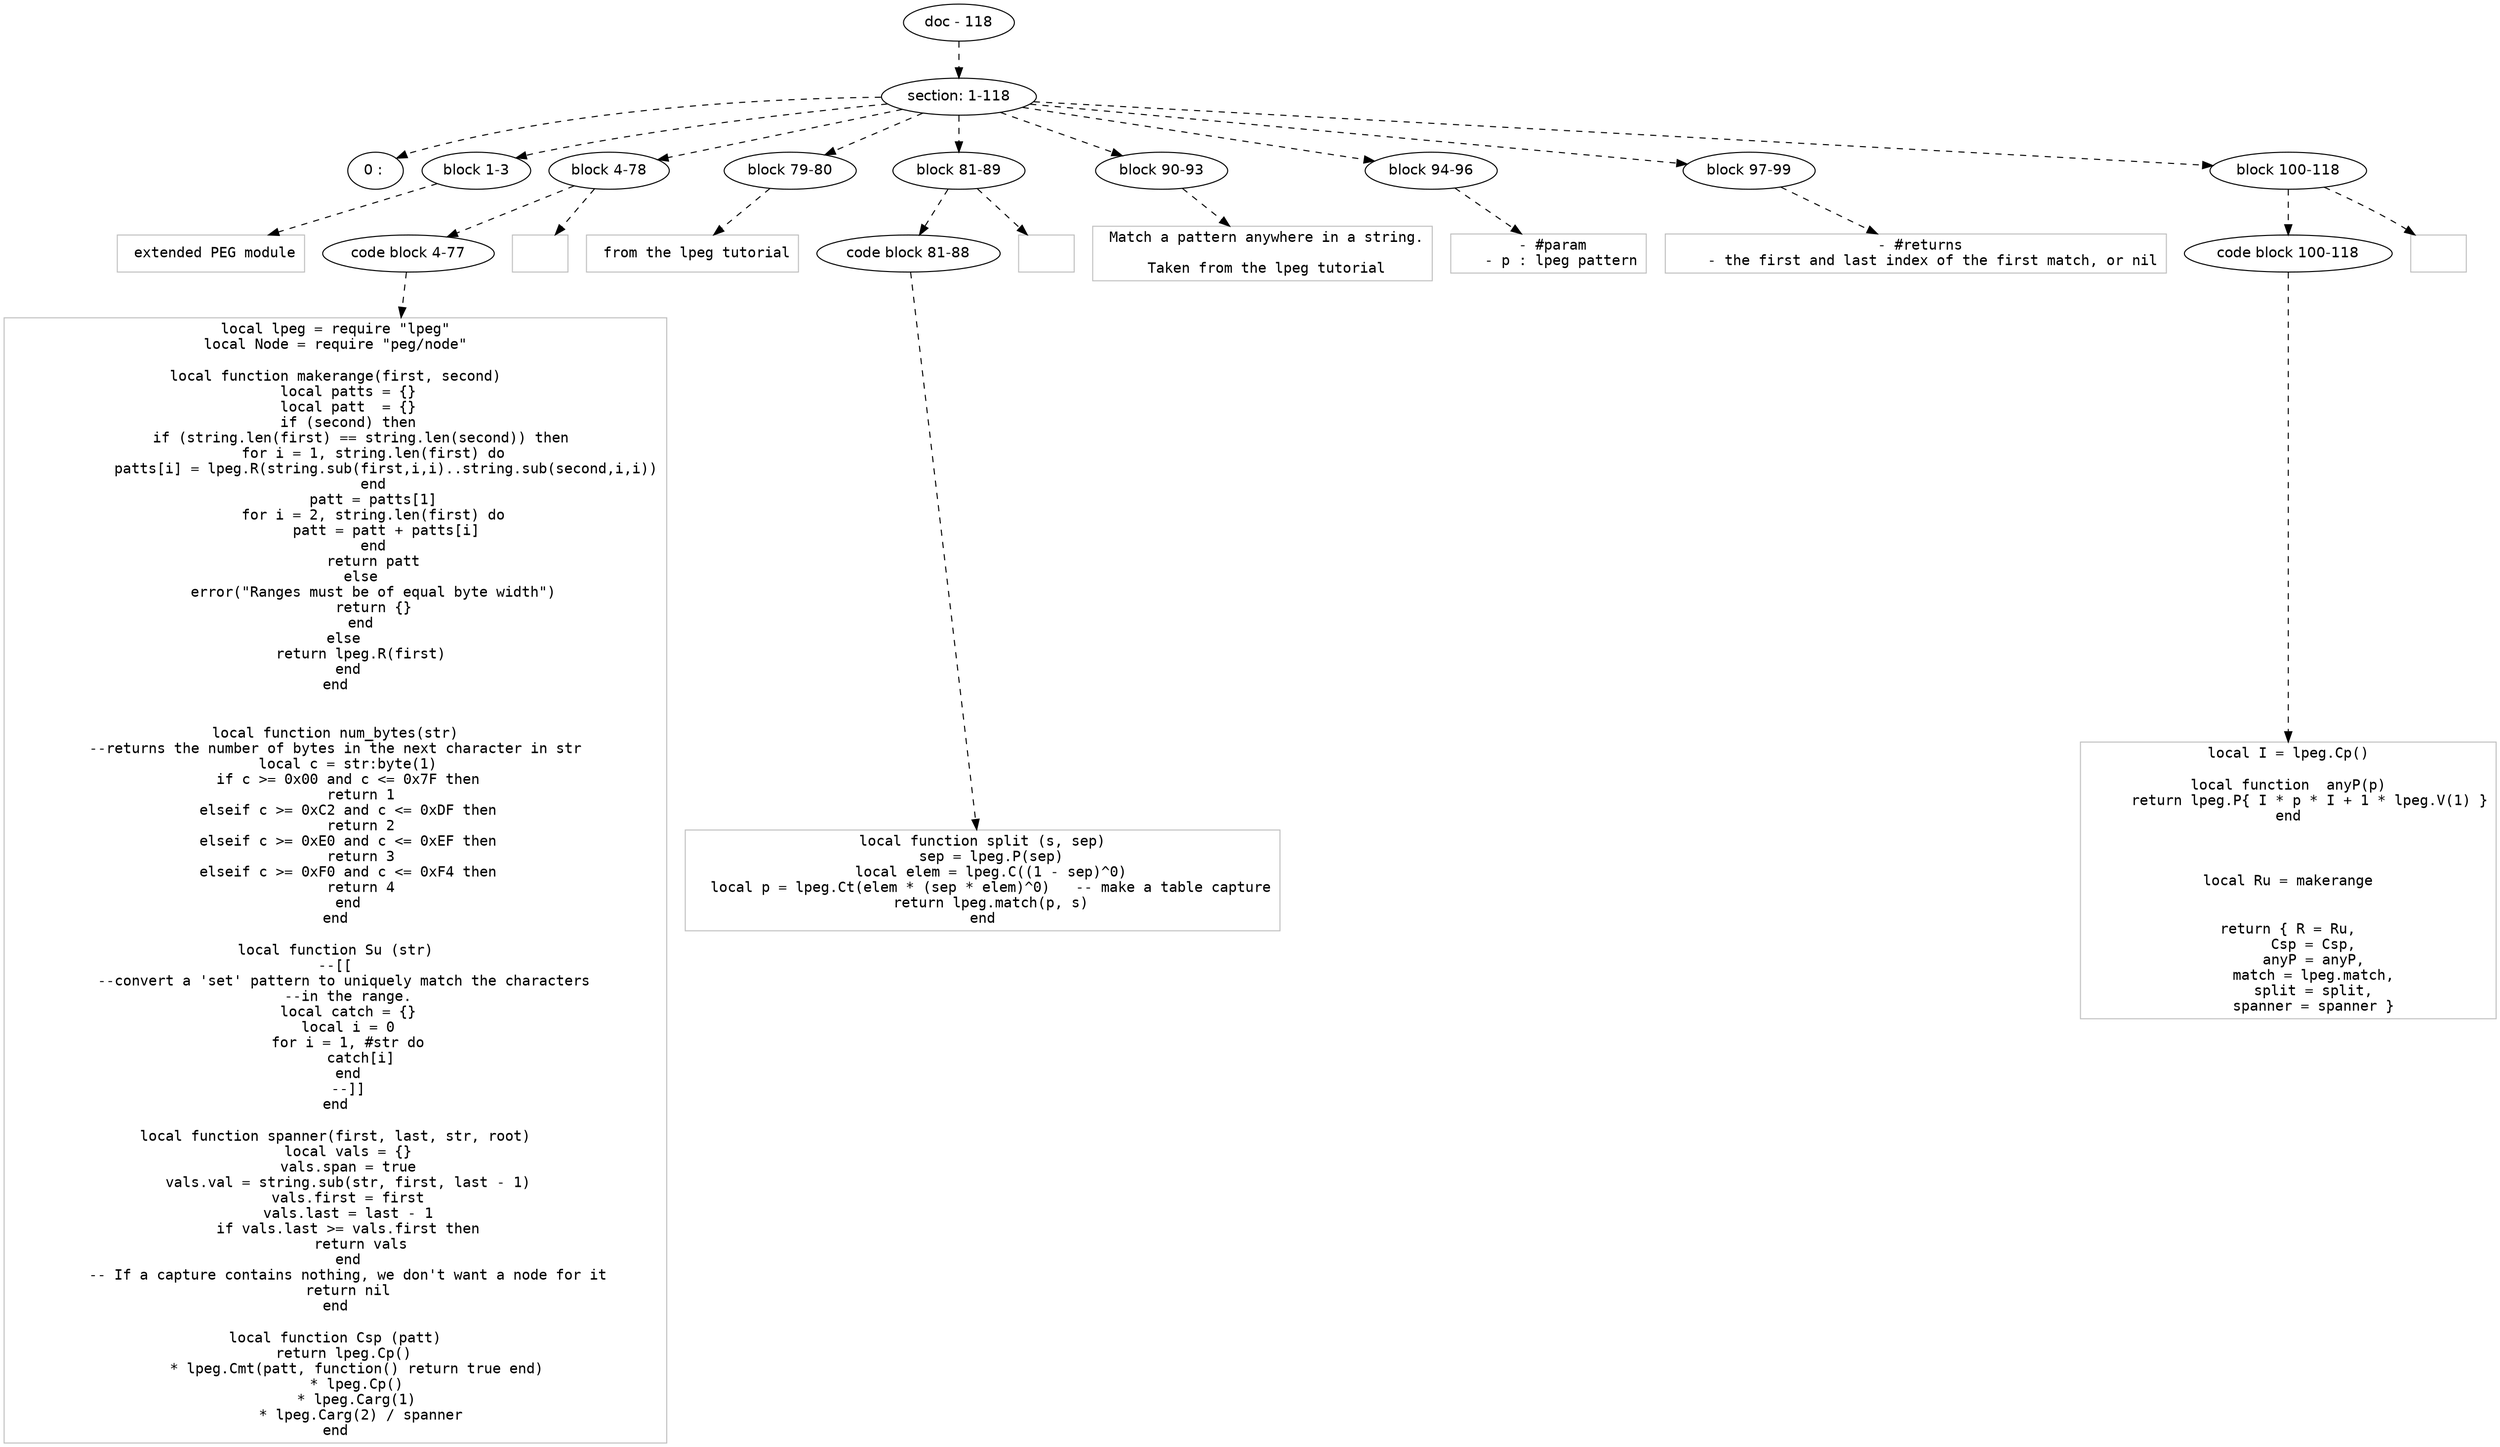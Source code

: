 digraph hierarchy {

node [fontname=Helvetica]
edge [style=dashed]

doc_0 [label="doc - 118"]


doc_0 -> { section_1}
{rank=same; section_1}

section_1 [label="section: 1-118"]


section_1 -> { header_2 block_3 block_4 block_5 block_6 block_7 block_8 block_9 block_10}
{rank=same; header_2 block_3 block_4 block_5 block_6 block_7 block_8 block_9 block_10}

header_2 [label="0 : "]

block_3 [label="block 1-3"]

block_4 [label="block 4-78"]

block_5 [label="block 79-80"]

block_6 [label="block 81-89"]

block_7 [label="block 90-93"]

block_8 [label="block 94-96"]

block_9 [label="block 97-99"]

block_10 [label="block 100-118"]



block_3 -> leaf_11
leaf_11  [color=Gray,shape=rectangle,fontname=Inconsolata,label=" extended PEG module
"]
block_4 -> { codeblock_12}
{rank=same; codeblock_12}

codeblock_12 [label="code block 4-77"]



codeblock_12 -> leaf_13
leaf_13  [color=Gray,shape=rectangle,fontname=Inconsolata,label="local lpeg = require \"lpeg\"
local Node = require \"peg/node\"

local function makerange(first, second)
   local patts = {}
   local patt  = {}
   if (second) then
      if (string.len(first) == string.len(second)) then
         for i = 1, string.len(first) do
            patts[i] = lpeg.R(string.sub(first,i,i)..string.sub(second,i,i))
         end
         patt = patts[1]
         for i = 2, string.len(first) do
            patt = patt + patts[i]
         end
         return patt
      else
         error(\"Ranges must be of equal byte width\")
         return {}
      end
   else 
      return lpeg.R(first)
   end
end


local function num_bytes(str)
--returns the number of bytes in the next character in str
   local c = str:byte(1)
   if c >= 0x00 and c <= 0x7F then
      return 1
   elseif c >= 0xC2 and c <= 0xDF then
      return 2
   elseif c >= 0xE0 and c <= 0xEF then
      return 3
   elseif c >= 0xF0 and c <= 0xF4 then
      return 4
   end
end

local function Su (str)
--[[
   --convert a 'set' pattern to uniquely match the characters 
   --in the range.
   local catch = {}
   local i = 0
   for i = 1, #str do
      catch[i]
   end
   --]]
end

local function spanner(first, last, str, root)
   local vals = {}
   vals.span = true
   vals.val = string.sub(str, first, last - 1)
   vals.first = first
   vals.last = last - 1
   if vals.last >= vals.first then
      return vals
   end
   -- If a capture contains nothing, we don't want a node for it
   return nil
end

local function Csp (patt)
   return lpeg.Cp() 
      * lpeg.Cmt(patt, function() return true end) 
      * lpeg.Cp() 
      * lpeg.Carg(1) 
      * lpeg.Carg(2) / spanner
end"]

block_4 -> leaf_14
leaf_14  [color=Gray,shape=rectangle,fontname=Inconsolata,label=""]

block_5 -> leaf_15
leaf_15  [color=Gray,shape=rectangle,fontname=Inconsolata,label=" from the lpeg tutorial
"]
block_6 -> { codeblock_16}
{rank=same; codeblock_16}

codeblock_16 [label="code block 81-88"]



codeblock_16 -> leaf_17
leaf_17  [color=Gray,shape=rectangle,fontname=Inconsolata,label="local function split (s, sep)
  sep = lpeg.P(sep)
  local elem = lpeg.C((1 - sep)^0)
  local p = lpeg.Ct(elem * (sep * elem)^0)   -- make a table capture
  return lpeg.match(p, s)
end"]

block_6 -> leaf_18
leaf_18  [color=Gray,shape=rectangle,fontname=Inconsolata,label=""]

block_7 -> leaf_19
leaf_19  [color=Gray,shape=rectangle,fontname=Inconsolata,label=" Match a pattern anywhere in a string.
 
 Taken from the lpeg tutorial
"]

block_8 -> leaf_20
leaf_20  [color=Gray,shape=rectangle,fontname=Inconsolata,label=" - #param
   - p : lpeg pattern
"]

block_9 -> leaf_21
leaf_21  [color=Gray,shape=rectangle,fontname=Inconsolata,label=" - #returns
    - the first and last index of the first match, or nil
"]
block_10 -> { codeblock_22}
{rank=same; codeblock_22}

codeblock_22 [label="code block 100-118"]



codeblock_22 -> leaf_23
leaf_23  [color=Gray,shape=rectangle,fontname=Inconsolata,label="local I = lpeg.Cp()

local function  anyP(p)
     return lpeg.P{ I * p * I + 1 * lpeg.V(1) }
end



local Ru = makerange


return { R = Ru,
      Csp = Csp,
      anyP = anyP,
      match = lpeg.match,
      split = split,
      spanner = spanner }"]

block_10 -> leaf_24
leaf_24  [color=Gray,shape=rectangle,fontname=Inconsolata,label=""]

}
